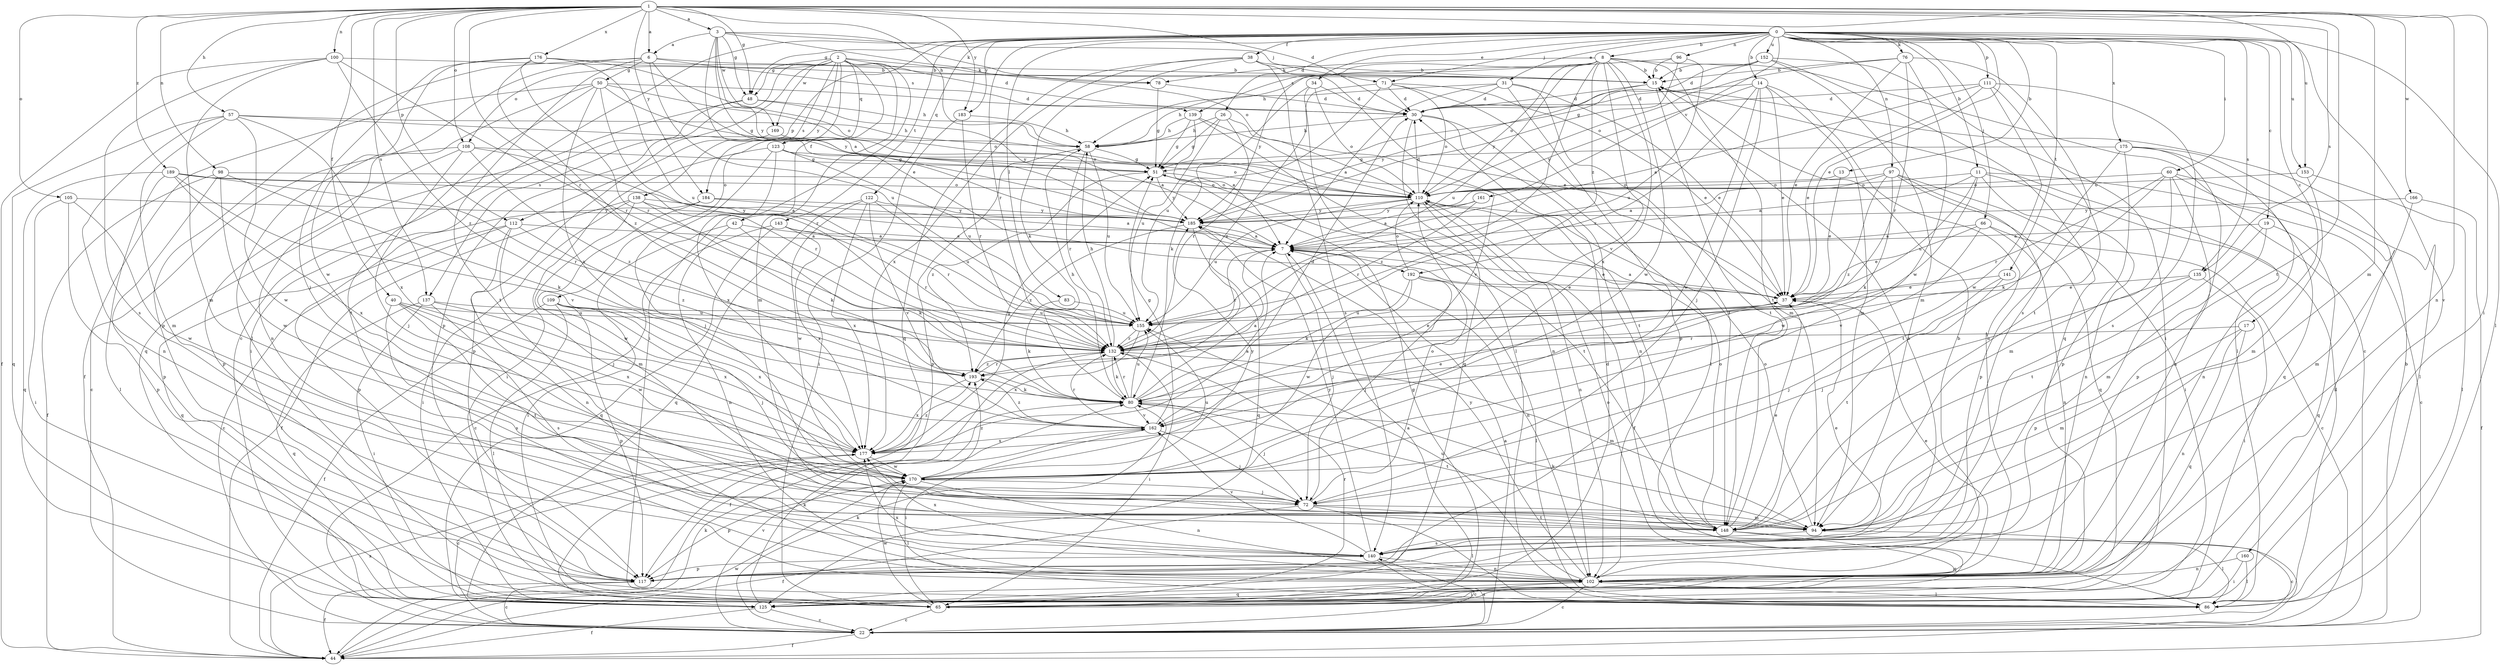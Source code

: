 strict digraph  {
0;
1;
2;
3;
6;
7;
8;
11;
13;
14;
15;
17;
19;
22;
26;
30;
31;
34;
37;
38;
40;
42;
44;
48;
50;
51;
57;
58;
60;
65;
66;
71;
72;
76;
78;
80;
83;
86;
94;
96;
97;
98;
100;
102;
105;
108;
109;
110;
111;
112;
117;
122;
123;
125;
132;
135;
137;
138;
139;
140;
141;
143;
148;
152;
153;
155;
160;
161;
162;
166;
169;
170;
175;
176;
177;
183;
184;
185;
189;
192;
193;
0 -> 8  [label=b];
0 -> 11  [label=b];
0 -> 13  [label=b];
0 -> 14  [label=b];
0 -> 17  [label=c];
0 -> 19  [label=c];
0 -> 22  [label=c];
0 -> 26  [label=d];
0 -> 31  [label=e];
0 -> 34  [label=e];
0 -> 37  [label=e];
0 -> 38  [label=f];
0 -> 48  [label=g];
0 -> 60  [label=i];
0 -> 66  [label=j];
0 -> 71  [label=j];
0 -> 76  [label=k];
0 -> 83  [label=l];
0 -> 86  [label=l];
0 -> 96  [label=n];
0 -> 97  [label=n];
0 -> 111  [label=p];
0 -> 112  [label=p];
0 -> 122  [label=q];
0 -> 132  [label=r];
0 -> 135  [label=s];
0 -> 141  [label=t];
0 -> 143  [label=t];
0 -> 152  [label=u];
0 -> 153  [label=u];
0 -> 160  [label=v];
0 -> 161  [label=v];
0 -> 175  [label=x];
0 -> 183  [label=y];
1 -> 3  [label=a];
1 -> 6  [label=a];
1 -> 30  [label=d];
1 -> 40  [label=f];
1 -> 48  [label=g];
1 -> 57  [label=h];
1 -> 58  [label=h];
1 -> 65  [label=i];
1 -> 94  [label=m];
1 -> 98  [label=n];
1 -> 100  [label=n];
1 -> 102  [label=n];
1 -> 105  [label=o];
1 -> 108  [label=o];
1 -> 112  [label=p];
1 -> 132  [label=r];
1 -> 135  [label=s];
1 -> 137  [label=s];
1 -> 148  [label=t];
1 -> 153  [label=u];
1 -> 166  [label=w];
1 -> 176  [label=x];
1 -> 183  [label=y];
1 -> 184  [label=y];
1 -> 189  [label=z];
2 -> 30  [label=d];
2 -> 42  [label=f];
2 -> 48  [label=g];
2 -> 65  [label=i];
2 -> 78  [label=k];
2 -> 94  [label=m];
2 -> 108  [label=o];
2 -> 109  [label=o];
2 -> 117  [label=p];
2 -> 123  [label=q];
2 -> 137  [label=s];
2 -> 138  [label=s];
2 -> 169  [label=w];
2 -> 184  [label=y];
3 -> 6  [label=a];
3 -> 7  [label=a];
3 -> 37  [label=e];
3 -> 48  [label=g];
3 -> 71  [label=j];
3 -> 78  [label=k];
3 -> 110  [label=o];
3 -> 169  [label=w];
3 -> 185  [label=y];
6 -> 15  [label=b];
6 -> 50  [label=g];
6 -> 86  [label=l];
6 -> 117  [label=p];
6 -> 139  [label=s];
6 -> 148  [label=t];
6 -> 155  [label=u];
6 -> 185  [label=y];
7 -> 37  [label=e];
7 -> 72  [label=j];
7 -> 102  [label=n];
7 -> 132  [label=r];
7 -> 192  [label=z];
8 -> 15  [label=b];
8 -> 22  [label=c];
8 -> 78  [label=k];
8 -> 110  [label=o];
8 -> 132  [label=r];
8 -> 139  [label=s];
8 -> 148  [label=t];
8 -> 155  [label=u];
8 -> 162  [label=v];
8 -> 170  [label=w];
8 -> 177  [label=x];
8 -> 185  [label=y];
8 -> 192  [label=z];
11 -> 7  [label=a];
11 -> 22  [label=c];
11 -> 86  [label=l];
11 -> 102  [label=n];
11 -> 110  [label=o];
11 -> 155  [label=u];
11 -> 170  [label=w];
13 -> 37  [label=e];
13 -> 110  [label=o];
14 -> 30  [label=d];
14 -> 37  [label=e];
14 -> 72  [label=j];
14 -> 94  [label=m];
14 -> 102  [label=n];
14 -> 132  [label=r];
14 -> 170  [label=w];
14 -> 185  [label=y];
15 -> 30  [label=d];
15 -> 86  [label=l];
15 -> 148  [label=t];
15 -> 185  [label=y];
17 -> 94  [label=m];
17 -> 102  [label=n];
17 -> 125  [label=q];
17 -> 132  [label=r];
19 -> 7  [label=a];
19 -> 94  [label=m];
19 -> 125  [label=q];
19 -> 148  [label=t];
22 -> 7  [label=a];
22 -> 15  [label=b];
22 -> 44  [label=f];
22 -> 80  [label=k];
22 -> 140  [label=s];
22 -> 162  [label=v];
26 -> 51  [label=g];
26 -> 58  [label=h];
26 -> 132  [label=r];
26 -> 155  [label=u];
26 -> 162  [label=v];
30 -> 58  [label=h];
30 -> 86  [label=l];
30 -> 102  [label=n];
30 -> 125  [label=q];
31 -> 7  [label=a];
31 -> 30  [label=d];
31 -> 37  [label=e];
31 -> 58  [label=h];
31 -> 94  [label=m];
31 -> 117  [label=p];
34 -> 30  [label=d];
34 -> 80  [label=k];
34 -> 86  [label=l];
34 -> 110  [label=o];
37 -> 7  [label=a];
37 -> 155  [label=u];
38 -> 15  [label=b];
38 -> 37  [label=e];
38 -> 80  [label=k];
38 -> 125  [label=q];
38 -> 140  [label=s];
38 -> 177  [label=x];
40 -> 140  [label=s];
40 -> 148  [label=t];
40 -> 155  [label=u];
40 -> 170  [label=w];
40 -> 177  [label=x];
42 -> 7  [label=a];
42 -> 65  [label=i];
42 -> 80  [label=k];
42 -> 102  [label=n];
44 -> 80  [label=k];
44 -> 170  [label=w];
44 -> 177  [label=x];
48 -> 58  [label=h];
48 -> 65  [label=i];
48 -> 125  [label=q];
48 -> 185  [label=y];
50 -> 30  [label=d];
50 -> 44  [label=f];
50 -> 51  [label=g];
50 -> 102  [label=n];
50 -> 110  [label=o];
50 -> 132  [label=r];
50 -> 148  [label=t];
50 -> 162  [label=v];
51 -> 110  [label=o];
51 -> 148  [label=t];
51 -> 185  [label=y];
51 -> 193  [label=z];
57 -> 58  [label=h];
57 -> 94  [label=m];
57 -> 102  [label=n];
57 -> 110  [label=o];
57 -> 125  [label=q];
57 -> 170  [label=w];
57 -> 177  [label=x];
58 -> 51  [label=g];
58 -> 117  [label=p];
58 -> 132  [label=r];
58 -> 155  [label=u];
60 -> 65  [label=i];
60 -> 80  [label=k];
60 -> 94  [label=m];
60 -> 102  [label=n];
60 -> 110  [label=o];
60 -> 117  [label=p];
60 -> 132  [label=r];
65 -> 7  [label=a];
65 -> 22  [label=c];
65 -> 51  [label=g];
65 -> 110  [label=o];
65 -> 132  [label=r];
65 -> 170  [label=w];
66 -> 7  [label=a];
66 -> 22  [label=c];
66 -> 37  [label=e];
66 -> 102  [label=n];
66 -> 162  [label=v];
71 -> 30  [label=d];
71 -> 37  [label=e];
71 -> 110  [label=o];
71 -> 148  [label=t];
71 -> 155  [label=u];
71 -> 193  [label=z];
72 -> 44  [label=f];
72 -> 86  [label=l];
72 -> 94  [label=m];
72 -> 110  [label=o];
72 -> 148  [label=t];
76 -> 15  [label=b];
76 -> 37  [label=e];
76 -> 110  [label=o];
76 -> 132  [label=r];
76 -> 140  [label=s];
76 -> 170  [label=w];
78 -> 30  [label=d];
78 -> 51  [label=g];
80 -> 7  [label=a];
80 -> 30  [label=d];
80 -> 58  [label=h];
80 -> 72  [label=j];
80 -> 132  [label=r];
80 -> 148  [label=t];
80 -> 155  [label=u];
80 -> 162  [label=v];
83 -> 80  [label=k];
83 -> 155  [label=u];
94 -> 80  [label=k];
94 -> 86  [label=l];
94 -> 110  [label=o];
94 -> 140  [label=s];
96 -> 15  [label=b];
96 -> 58  [label=h];
96 -> 155  [label=u];
96 -> 185  [label=y];
97 -> 7  [label=a];
97 -> 65  [label=i];
97 -> 80  [label=k];
97 -> 110  [label=o];
97 -> 117  [label=p];
97 -> 125  [label=q];
97 -> 193  [label=z];
98 -> 44  [label=f];
98 -> 80  [label=k];
98 -> 110  [label=o];
98 -> 117  [label=p];
98 -> 170  [label=w];
100 -> 15  [label=b];
100 -> 44  [label=f];
100 -> 94  [label=m];
100 -> 132  [label=r];
100 -> 140  [label=s];
100 -> 193  [label=z];
102 -> 15  [label=b];
102 -> 22  [label=c];
102 -> 37  [label=e];
102 -> 65  [label=i];
102 -> 86  [label=l];
102 -> 125  [label=q];
102 -> 155  [label=u];
102 -> 177  [label=x];
102 -> 185  [label=y];
105 -> 65  [label=i];
105 -> 117  [label=p];
105 -> 170  [label=w];
105 -> 185  [label=y];
108 -> 22  [label=c];
108 -> 51  [label=g];
108 -> 72  [label=j];
108 -> 117  [label=p];
108 -> 132  [label=r];
108 -> 193  [label=z];
109 -> 44  [label=f];
109 -> 72  [label=j];
109 -> 86  [label=l];
109 -> 117  [label=p];
109 -> 155  [label=u];
109 -> 177  [label=x];
110 -> 30  [label=d];
110 -> 44  [label=f];
110 -> 102  [label=n];
110 -> 155  [label=u];
110 -> 185  [label=y];
111 -> 7  [label=a];
111 -> 30  [label=d];
111 -> 37  [label=e];
111 -> 140  [label=s];
111 -> 148  [label=t];
111 -> 170  [label=w];
112 -> 7  [label=a];
112 -> 22  [label=c];
112 -> 72  [label=j];
112 -> 102  [label=n];
112 -> 125  [label=q];
112 -> 193  [label=z];
117 -> 15  [label=b];
117 -> 22  [label=c];
117 -> 44  [label=f];
122 -> 125  [label=q];
122 -> 155  [label=u];
122 -> 162  [label=v];
122 -> 170  [label=w];
122 -> 177  [label=x];
122 -> 185  [label=y];
123 -> 51  [label=g];
123 -> 65  [label=i];
123 -> 72  [label=j];
123 -> 110  [label=o];
123 -> 155  [label=u];
123 -> 177  [label=x];
125 -> 22  [label=c];
125 -> 30  [label=d];
125 -> 44  [label=f];
125 -> 80  [label=k];
132 -> 37  [label=e];
132 -> 44  [label=f];
132 -> 58  [label=h];
132 -> 65  [label=i];
132 -> 80  [label=k];
132 -> 94  [label=m];
132 -> 193  [label=z];
135 -> 37  [label=e];
135 -> 65  [label=i];
135 -> 72  [label=j];
135 -> 117  [label=p];
137 -> 65  [label=i];
137 -> 125  [label=q];
137 -> 140  [label=s];
137 -> 155  [label=u];
137 -> 177  [label=x];
138 -> 44  [label=f];
138 -> 65  [label=i];
138 -> 80  [label=k];
138 -> 94  [label=m];
138 -> 132  [label=r];
138 -> 185  [label=y];
139 -> 7  [label=a];
139 -> 51  [label=g];
139 -> 58  [label=h];
139 -> 102  [label=n];
139 -> 148  [label=t];
140 -> 22  [label=c];
140 -> 37  [label=e];
140 -> 102  [label=n];
140 -> 117  [label=p];
140 -> 162  [label=v];
140 -> 177  [label=x];
140 -> 185  [label=y];
141 -> 37  [label=e];
141 -> 72  [label=j];
141 -> 148  [label=t];
143 -> 7  [label=a];
143 -> 22  [label=c];
143 -> 125  [label=q];
143 -> 132  [label=r];
143 -> 177  [label=x];
148 -> 22  [label=c];
148 -> 37  [label=e];
148 -> 110  [label=o];
148 -> 125  [label=q];
152 -> 15  [label=b];
152 -> 30  [label=d];
152 -> 51  [label=g];
152 -> 65  [label=i];
152 -> 94  [label=m];
152 -> 125  [label=q];
153 -> 86  [label=l];
153 -> 94  [label=m];
153 -> 110  [label=o];
155 -> 132  [label=r];
155 -> 177  [label=x];
160 -> 65  [label=i];
160 -> 86  [label=l];
160 -> 102  [label=n];
161 -> 7  [label=a];
161 -> 132  [label=r];
161 -> 185  [label=y];
162 -> 37  [label=e];
162 -> 51  [label=g];
162 -> 65  [label=i];
162 -> 72  [label=j];
162 -> 132  [label=r];
162 -> 177  [label=x];
162 -> 193  [label=z];
166 -> 44  [label=f];
166 -> 94  [label=m];
166 -> 185  [label=y];
169 -> 7  [label=a];
169 -> 117  [label=p];
170 -> 72  [label=j];
170 -> 86  [label=l];
170 -> 102  [label=n];
170 -> 117  [label=p];
170 -> 155  [label=u];
170 -> 185  [label=y];
170 -> 193  [label=z];
175 -> 51  [label=g];
175 -> 86  [label=l];
175 -> 102  [label=n];
175 -> 117  [label=p];
175 -> 125  [label=q];
175 -> 148  [label=t];
176 -> 15  [label=b];
176 -> 72  [label=j];
176 -> 110  [label=o];
176 -> 132  [label=r];
176 -> 155  [label=u];
176 -> 170  [label=w];
176 -> 193  [label=z];
177 -> 7  [label=a];
177 -> 22  [label=c];
177 -> 51  [label=g];
177 -> 170  [label=w];
177 -> 193  [label=z];
183 -> 58  [label=h];
183 -> 65  [label=i];
183 -> 132  [label=r];
184 -> 7  [label=a];
184 -> 117  [label=p];
184 -> 170  [label=w];
184 -> 185  [label=y];
185 -> 7  [label=a];
185 -> 125  [label=q];
185 -> 193  [label=z];
189 -> 7  [label=a];
189 -> 86  [label=l];
189 -> 110  [label=o];
189 -> 125  [label=q];
189 -> 132  [label=r];
189 -> 162  [label=v];
189 -> 177  [label=x];
192 -> 37  [label=e];
192 -> 72  [label=j];
192 -> 80  [label=k];
192 -> 86  [label=l];
192 -> 110  [label=o];
192 -> 170  [label=w];
193 -> 80  [label=k];
193 -> 132  [label=r];
193 -> 177  [label=x];
}

